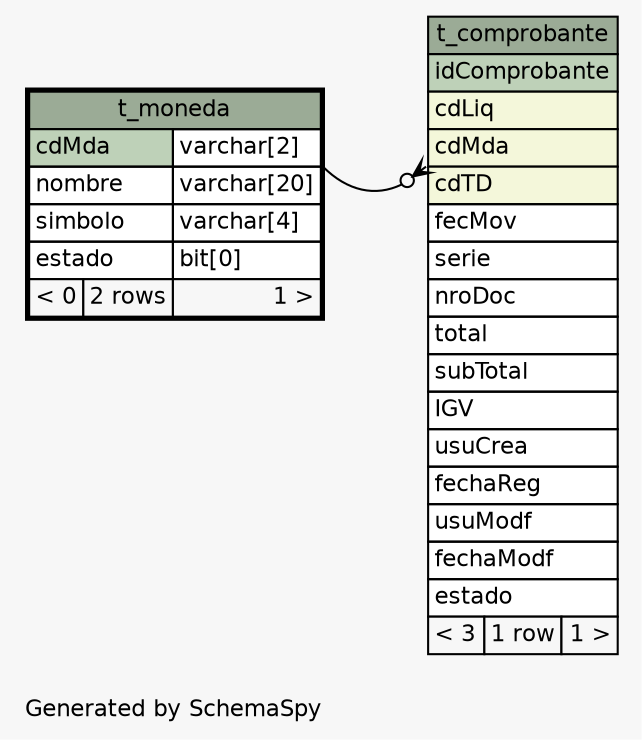 // dot null on Windows 7 6.1
// SchemaSpy rev 590
digraph "oneDegreeRelationshipsDiagram" {
  graph [
    rankdir="RL"
    bgcolor="#f7f7f7"
    label="\nGenerated by SchemaSpy"
    labeljust="l"
    nodesep="0.18"
    ranksep="0.46"
    fontname="Helvetica"
    fontsize="11"
  ];
  node [
    fontname="Helvetica"
    fontsize="11"
    shape="plaintext"
  ];
  edge [
    arrowsize="0.8"
  ];
  "t_comprobante":"cdMda":sw -> "t_moneda":"cdMda.type":se [arrowhead=none dir=back arrowtail=crowodot];
  "t_comprobante" [
    label=<
    <TABLE BORDER="0" CELLBORDER="1" CELLSPACING="0" BGCOLOR="#ffffff">
      <TR><TD COLSPAN="3" BGCOLOR="#9bab96" ALIGN="CENTER">t_comprobante</TD></TR>
      <TR><TD PORT="idComprobante" COLSPAN="3" BGCOLOR="#bed1b8" ALIGN="LEFT">idComprobante</TD></TR>
      <TR><TD PORT="cdLiq" COLSPAN="3" BGCOLOR="#f4f7da" ALIGN="LEFT">cdLiq</TD></TR>
      <TR><TD PORT="cdMda" COLSPAN="3" BGCOLOR="#f4f7da" ALIGN="LEFT">cdMda</TD></TR>
      <TR><TD PORT="cdTD" COLSPAN="3" BGCOLOR="#f4f7da" ALIGN="LEFT">cdTD</TD></TR>
      <TR><TD PORT="fecMov" COLSPAN="3" ALIGN="LEFT">fecMov</TD></TR>
      <TR><TD PORT="serie" COLSPAN="3" ALIGN="LEFT">serie</TD></TR>
      <TR><TD PORT="nroDoc" COLSPAN="3" ALIGN="LEFT">nroDoc</TD></TR>
      <TR><TD PORT="total" COLSPAN="3" ALIGN="LEFT">total</TD></TR>
      <TR><TD PORT="subTotal" COLSPAN="3" ALIGN="LEFT">subTotal</TD></TR>
      <TR><TD PORT="IGV" COLSPAN="3" ALIGN="LEFT">IGV</TD></TR>
      <TR><TD PORT="usuCrea" COLSPAN="3" ALIGN="LEFT">usuCrea</TD></TR>
      <TR><TD PORT="fechaReg" COLSPAN="3" ALIGN="LEFT">fechaReg</TD></TR>
      <TR><TD PORT="usuModf" COLSPAN="3" ALIGN="LEFT">usuModf</TD></TR>
      <TR><TD PORT="fechaModf" COLSPAN="3" ALIGN="LEFT">fechaModf</TD></TR>
      <TR><TD PORT="estado" COLSPAN="3" ALIGN="LEFT">estado</TD></TR>
      <TR><TD ALIGN="LEFT" BGCOLOR="#f7f7f7">&lt; 3</TD><TD ALIGN="RIGHT" BGCOLOR="#f7f7f7">1 row</TD><TD ALIGN="RIGHT" BGCOLOR="#f7f7f7">1 &gt;</TD></TR>
    </TABLE>>
    URL="t_comprobante.html"
    tooltip="t_comprobante"
  ];
  "t_moneda" [
    label=<
    <TABLE BORDER="2" CELLBORDER="1" CELLSPACING="0" BGCOLOR="#ffffff">
      <TR><TD COLSPAN="3" BGCOLOR="#9bab96" ALIGN="CENTER">t_moneda</TD></TR>
      <TR><TD PORT="cdMda" COLSPAN="2" BGCOLOR="#bed1b8" ALIGN="LEFT">cdMda</TD><TD PORT="cdMda.type" ALIGN="LEFT">varchar[2]</TD></TR>
      <TR><TD PORT="nombre" COLSPAN="2" ALIGN="LEFT">nombre</TD><TD PORT="nombre.type" ALIGN="LEFT">varchar[20]</TD></TR>
      <TR><TD PORT="simbolo" COLSPAN="2" ALIGN="LEFT">simbolo</TD><TD PORT="simbolo.type" ALIGN="LEFT">varchar[4]</TD></TR>
      <TR><TD PORT="estado" COLSPAN="2" ALIGN="LEFT">estado</TD><TD PORT="estado.type" ALIGN="LEFT">bit[0]</TD></TR>
      <TR><TD ALIGN="LEFT" BGCOLOR="#f7f7f7">&lt; 0</TD><TD ALIGN="RIGHT" BGCOLOR="#f7f7f7">2 rows</TD><TD ALIGN="RIGHT" BGCOLOR="#f7f7f7">1 &gt;</TD></TR>
    </TABLE>>
    URL="t_moneda.html"
    tooltip="t_moneda"
  ];
}
